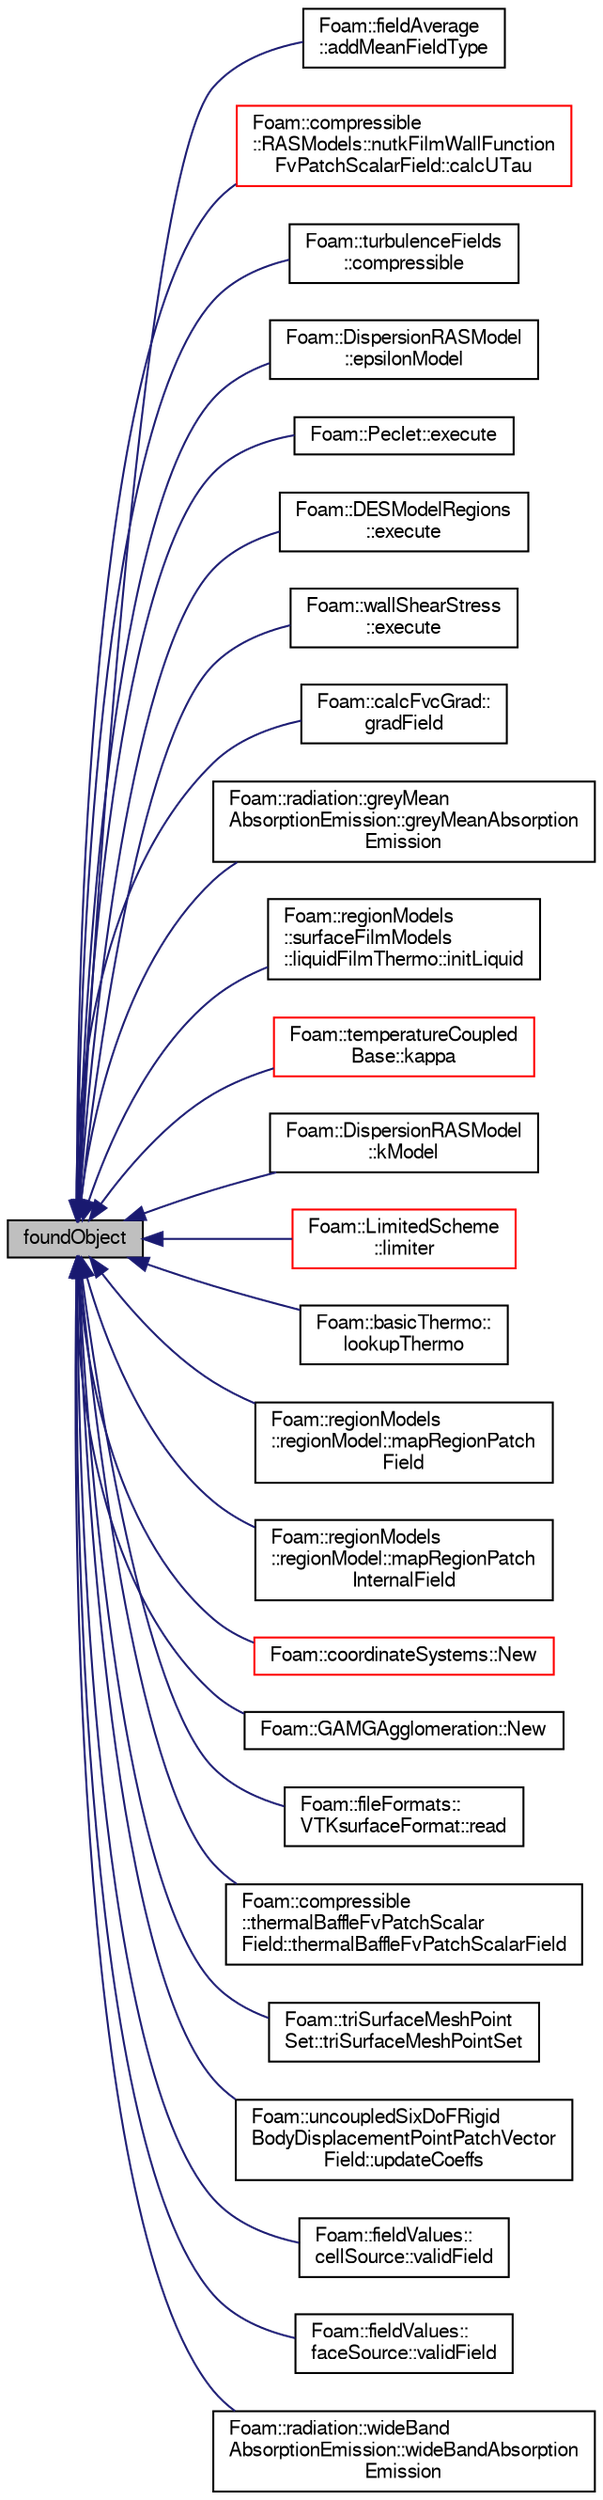 digraph "foundObject"
{
  bgcolor="transparent";
  edge [fontname="FreeSans",fontsize="10",labelfontname="FreeSans",labelfontsize="10"];
  node [fontname="FreeSans",fontsize="10",shape=record];
  rankdir="LR";
  Node1 [label="foundObject",height=0.2,width=0.4,color="black", fillcolor="grey75", style="filled" fontcolor="black"];
  Node1 -> Node2 [dir="back",color="midnightblue",fontsize="10",style="solid",fontname="FreeSans"];
  Node2 [label="Foam::fieldAverage\l::addMeanFieldType",height=0.2,width=0.4,color="black",URL="$a00735.html#a7db677ab6b4a94ae86c52cd30842e67e",tooltip="Add mean average field to database. "];
  Node1 -> Node3 [dir="back",color="midnightblue",fontsize="10",style="solid",fontname="FreeSans"];
  Node3 [label="Foam::compressible\l::RASModels::nutkFilmWallFunction\lFvPatchScalarField::calcUTau",height=0.2,width=0.4,color="red",URL="$a01627.html#a1531610b3f6b7efe703bfbecd07f0b66",tooltip="Calculate the friction velocity. "];
  Node1 -> Node4 [dir="back",color="midnightblue",fontsize="10",style="solid",fontname="FreeSans"];
  Node4 [label="Foam::turbulenceFields\l::compressible",height=0.2,width=0.4,color="black",URL="$a02621.html#a49c093e9be7862696c0f8e43db124300",tooltip="Return true if compressible turbulence model is identified. "];
  Node1 -> Node5 [dir="back",color="midnightblue",fontsize="10",style="solid",fontname="FreeSans"];
  Node5 [label="Foam::DispersionRASModel\l::epsilonModel",height=0.2,width=0.4,color="black",URL="$a00526.html#a566f5bfa1c607e2cd3af43281420f51b",tooltip="Return the epsilon field from the turbulence model. "];
  Node1 -> Node6 [dir="back",color="midnightblue",fontsize="10",style="solid",fontname="FreeSans"];
  Node6 [label="Foam::Peclet::execute",height=0.2,width=0.4,color="black",URL="$a01774.html#a61af3e60b94ae3e748f6fbac1e794af7",tooltip="Execute, currently does nothing. "];
  Node1 -> Node7 [dir="back",color="midnightblue",fontsize="10",style="solid",fontname="FreeSans"];
  Node7 [label="Foam::DESModelRegions\l::execute",height=0.2,width=0.4,color="black",URL="$a00489.html#a61af3e60b94ae3e748f6fbac1e794af7",tooltip="Execute, currently does nothing. "];
  Node1 -> Node8 [dir="back",color="midnightblue",fontsize="10",style="solid",fontname="FreeSans"];
  Node8 [label="Foam::wallShearStress\l::execute",height=0.2,width=0.4,color="black",URL="$a02774.html#a61af3e60b94ae3e748f6fbac1e794af7",tooltip="Execute, currently does nothing. "];
  Node1 -> Node9 [dir="back",color="midnightblue",fontsize="10",style="solid",fontname="FreeSans"];
  Node9 [label="Foam::calcFvcGrad::\lgradField",height=0.2,width=0.4,color="black",URL="$a00182.html#a397d17bee4df766f50fdde65a9c78a32"];
  Node1 -> Node10 [dir="back",color="midnightblue",fontsize="10",style="solid",fontname="FreeSans"];
  Node10 [label="Foam::radiation::greyMean\lAbsorptionEmission::greyMeanAbsorption\lEmission",height=0.2,width=0.4,color="black",URL="$a00931.html#ad643de09226fcf7b5a018ccf895f8177",tooltip="Construct from components. "];
  Node1 -> Node11 [dir="back",color="midnightblue",fontsize="10",style="solid",fontname="FreeSans"];
  Node11 [label="Foam::regionModels\l::surfaceFilmModels\l::liquidFilmThermo::initLiquid",height=0.2,width=0.4,color="black",URL="$a01319.html#a5673e50c4f933c26fce60fdc3fb74323",tooltip="Initialise the liquid pointer. "];
  Node1 -> Node12 [dir="back",color="midnightblue",fontsize="10",style="solid",fontname="FreeSans"];
  Node12 [label="Foam::temperatureCoupled\lBase::kappa",height=0.2,width=0.4,color="red",URL="$a02490.html#a27f7eb60b12da7ce5742958e36252898",tooltip="Given patch temperature calculate corresponding K field. "];
  Node1 -> Node13 [dir="back",color="midnightblue",fontsize="10",style="solid",fontname="FreeSans"];
  Node13 [label="Foam::DispersionRASModel\l::kModel",height=0.2,width=0.4,color="black",URL="$a00526.html#a8ffa05013ec3efd8213da8ba436ae3aa",tooltip="Return the k field from the turbulence model. "];
  Node1 -> Node14 [dir="back",color="midnightblue",fontsize="10",style="solid",fontname="FreeSans"];
  Node14 [label="Foam::LimitedScheme\l::limiter",height=0.2,width=0.4,color="red",URL="$a01283.html#aad9e018b93b59932a398c0826c5cef86",tooltip="Return the interpolation weighting factors. "];
  Node1 -> Node15 [dir="back",color="midnightblue",fontsize="10",style="solid",fontname="FreeSans"];
  Node15 [label="Foam::basicThermo::\llookupThermo",height=0.2,width=0.4,color="black",URL="$a00115.html#a1a973e5b42d222c61500a0d68386822d"];
  Node1 -> Node16 [dir="back",color="midnightblue",fontsize="10",style="solid",fontname="FreeSans"];
  Node16 [label="Foam::regionModels\l::regionModel::mapRegionPatch\lField",height=0.2,width=0.4,color="black",URL="$a02071.html#ac0d3e6b2854bedd82b02850cf5c3b667"];
  Node1 -> Node17 [dir="back",color="midnightblue",fontsize="10",style="solid",fontname="FreeSans"];
  Node17 [label="Foam::regionModels\l::regionModel::mapRegionPatch\lInternalField",height=0.2,width=0.4,color="black",URL="$a02071.html#a58c6d8819ceb2f8c10a583090826afdb"];
  Node1 -> Node18 [dir="back",color="midnightblue",fontsize="10",style="solid",fontname="FreeSans"];
  Node18 [label="Foam::coordinateSystems::New",height=0.2,width=0.4,color="red",URL="$a00388.html#ad15330a0c324ff335e8fd9692a1cd44a",tooltip="Return previously registered or read construct from &quot;constant&quot;. "];
  Node1 -> Node19 [dir="back",color="midnightblue",fontsize="10",style="solid",fontname="FreeSans"];
  Node19 [label="Foam::GAMGAgglomeration::New",height=0.2,width=0.4,color="black",URL="$a00871.html#a1e05feae4dcacad069a3479dffe9f457",tooltip="Return the selected geometric agglomerator. "];
  Node1 -> Node20 [dir="back",color="midnightblue",fontsize="10",style="solid",fontname="FreeSans"];
  Node20 [label="Foam::fileFormats::\lVTKsurfaceFormat::read",height=0.2,width=0.4,color="black",URL="$a02744.html#a464ebd67acbdff0014d4dae69e3ec4be",tooltip="Read from file. "];
  Node1 -> Node21 [dir="back",color="midnightblue",fontsize="10",style="solid",fontname="FreeSans"];
  Node21 [label="Foam::compressible\l::thermalBaffleFvPatchScalar\lField::thermalBaffleFvPatchScalarField",height=0.2,width=0.4,color="black",URL="$a02510.html#ad32be9d3204fc76b9a0936bcb1df989d",tooltip="Construct from patch, internal field and dictionary. "];
  Node1 -> Node22 [dir="back",color="midnightblue",fontsize="10",style="solid",fontname="FreeSans"];
  Node22 [label="Foam::triSurfaceMeshPoint\lSet::triSurfaceMeshPointSet",height=0.2,width=0.4,color="black",URL="$a02613.html#a7946bec146a05b6d03220861af81d72a",tooltip="Construct from dictionary. "];
  Node1 -> Node23 [dir="back",color="midnightblue",fontsize="10",style="solid",fontname="FreeSans"];
  Node23 [label="Foam::uncoupledSixDoFRigid\lBodyDisplacementPointPatchVector\lField::updateCoeffs",height=0.2,width=0.4,color="black",URL="$a02662.html#a7e24eafac629d3733181cd942d4c902f",tooltip="Update the coefficients associated with the patch field. "];
  Node1 -> Node24 [dir="back",color="midnightblue",fontsize="10",style="solid",fontname="FreeSans"];
  Node24 [label="Foam::fieldValues::\lcellSource::validField",height=0.2,width=0.4,color="black",URL="$a00223.html#ab7dc1ef9aec996faa557107242472553",tooltip="Return true if the field name is valid. "];
  Node1 -> Node25 [dir="back",color="midnightblue",fontsize="10",style="solid",fontname="FreeSans"];
  Node25 [label="Foam::fieldValues::\lfaceSource::validField",height=0.2,width=0.4,color="black",URL="$a00713.html#ab7dc1ef9aec996faa557107242472553",tooltip="Return true if the field name is valid. "];
  Node1 -> Node26 [dir="back",color="midnightblue",fontsize="10",style="solid",fontname="FreeSans"];
  Node26 [label="Foam::radiation::wideBand\lAbsorptionEmission::wideBandAbsorption\lEmission",height=0.2,width=0.4,color="black",URL="$a02793.html#a64c3fb1f4f105664273e5b81625862a2",tooltip="Construct from components. "];
}
